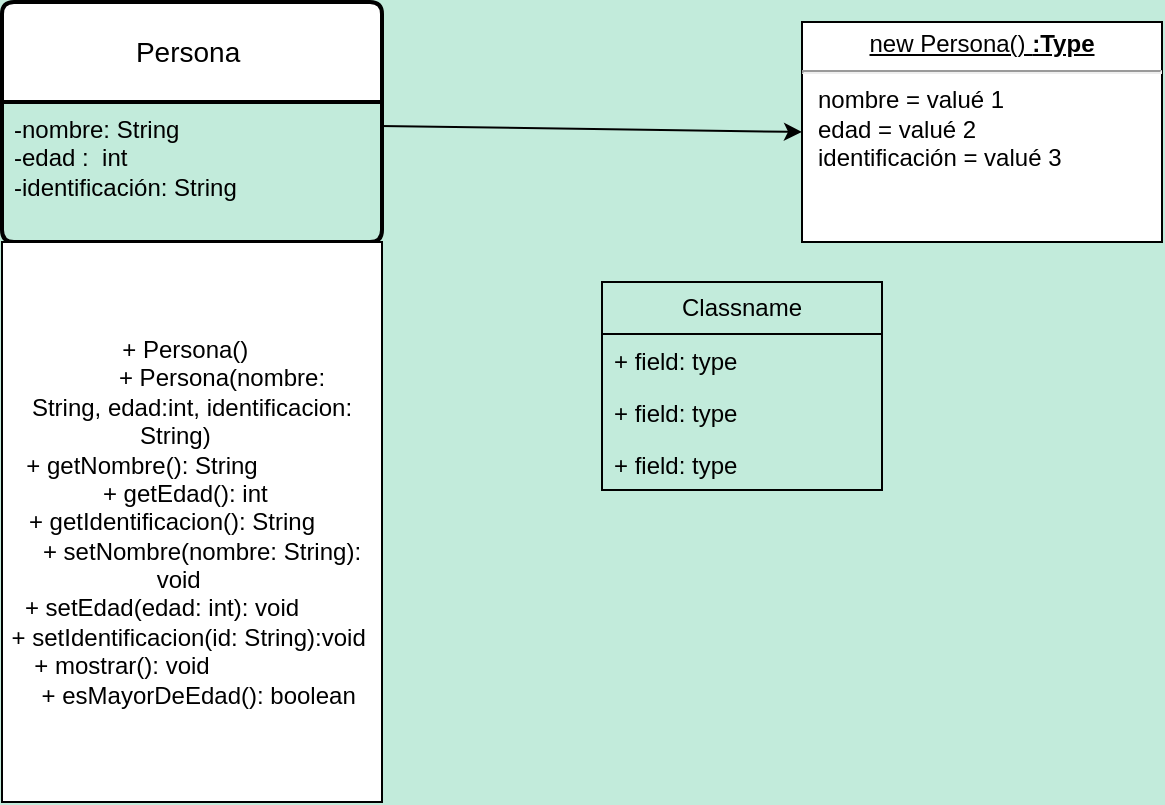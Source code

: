 <mxfile version="21.6.8" type="github">
  <diagram name="Página-1" id="QSpxqb6vJAyZnymsFnRN">
    <mxGraphModel dx="880" dy="446" grid="1" gridSize="10" guides="1" tooltips="1" connect="1" arrows="1" fold="1" page="1" pageScale="1" pageWidth="827" pageHeight="1169" background="#c2ebdb" math="0" shadow="0">
      <root>
        <mxCell id="0" />
        <mxCell id="1" parent="0" />
        <mxCell id="uqRQsHcqRSU1Agh_CppQ-11" value="Persona&amp;nbsp;" style="swimlane;childLayout=stackLayout;horizontal=1;startSize=50;horizontalStack=0;rounded=1;fontSize=14;fontStyle=0;strokeWidth=2;resizeParent=0;resizeLast=1;shadow=0;dashed=0;align=center;arcSize=4;whiteSpace=wrap;html=1;" vertex="1" parent="1">
          <mxGeometry x="40" y="320" width="190" height="120" as="geometry" />
        </mxCell>
        <mxCell id="uqRQsHcqRSU1Agh_CppQ-12" value="-nombre:&amp;nbsp;String&lt;br style=&quot;--tw-border-spacing-x: 0; --tw-border-spacing-y: 0; --tw-translate-x: 0; --tw-translate-y: 0; --tw-rotate: 0; --tw-skew-x: 0; --tw-skew-y: 0; --tw-scale-x: 1; --tw-scale-y: 1; --tw-pan-x: ; --tw-pan-y: ; --tw-pinch-zoom: ; --tw-scroll-snap-strictness: proximity; --tw-ordinal: ; --tw-slashed-zero: ; --tw-numeric-figure: ; --tw-numeric-spacing: ; --tw-numeric-fraction: ; --tw-ring-inset: ; --tw-ring-offset-width: 0px; --tw-ring-offset-color: #fff; --tw-ring-color: rgb(59 130 246 / .5); --tw-ring-offset-shadow: 0 0 #0000; --tw-ring-shadow: 0 0 #0000; --tw-shadow: 0 0 #0000; --tw-shadow-colored: 0 0 #0000; --tw-blur: ; --tw-brightness: ; --tw-contrast: ; --tw-grayscale: ; --tw-hue-rotate: ; --tw-invert: ; --tw-saturate: ; --tw-sepia: ; --tw-drop-shadow: ; --tw-backdrop-blur: ; --tw-backdrop-brightness: ; --tw-backdrop-contrast: ; --tw-backdrop-grayscale: ; --tw-backdrop-hue-rotate: ; --tw-backdrop-invert: ; --tw-backdrop-opacity: ; --tw-backdrop-saturate: ; --tw-backdrop-sepia: ; border-color: var(--border-color); text-align: center;&quot;&gt;&lt;span style=&quot;text-align: center;&quot;&gt;-edad :&amp;nbsp; int&lt;/span&gt;&lt;br style=&quot;--tw-border-spacing-x: 0; --tw-border-spacing-y: 0; --tw-translate-x: 0; --tw-translate-y: 0; --tw-rotate: 0; --tw-skew-x: 0; --tw-skew-y: 0; --tw-scale-x: 1; --tw-scale-y: 1; --tw-pan-x: ; --tw-pan-y: ; --tw-pinch-zoom: ; --tw-scroll-snap-strictness: proximity; --tw-ordinal: ; --tw-slashed-zero: ; --tw-numeric-figure: ; --tw-numeric-spacing: ; --tw-numeric-fraction: ; --tw-ring-inset: ; --tw-ring-offset-width: 0px; --tw-ring-offset-color: #fff; --tw-ring-color: rgb(59 130 246 / .5); --tw-ring-offset-shadow: 0 0 #0000; --tw-ring-shadow: 0 0 #0000; --tw-shadow: 0 0 #0000; --tw-shadow-colored: 0 0 #0000; --tw-blur: ; --tw-brightness: ; --tw-contrast: ; --tw-grayscale: ; --tw-hue-rotate: ; --tw-invert: ; --tw-saturate: ; --tw-sepia: ; --tw-drop-shadow: ; --tw-backdrop-blur: ; --tw-backdrop-brightness: ; --tw-backdrop-contrast: ; --tw-backdrop-grayscale: ; --tw-backdrop-hue-rotate: ; --tw-backdrop-invert: ; --tw-backdrop-opacity: ; --tw-backdrop-saturate: ; --tw-backdrop-sepia: ; border-color: var(--border-color); text-align: center;&quot;&gt;&lt;span style=&quot;text-align: center;&quot;&gt;-identificación:&amp;nbsp;String&lt;/span&gt;" style="align=left;strokeColor=none;fillColor=none;spacingLeft=4;fontSize=12;verticalAlign=top;resizable=0;rotatable=0;part=1;html=1;" vertex="1" parent="uqRQsHcqRSU1Agh_CppQ-11">
          <mxGeometry y="50" width="190" height="70" as="geometry" />
        </mxCell>
        <UserObject label="&lt;div&gt;+ Persona()&amp;nbsp;&amp;nbsp;&lt;/div&gt;&lt;div&gt;&amp;nbsp; &amp;nbsp; &amp;nbsp; &amp;nbsp; &amp;nbsp;&lt;span style=&quot;background-color: initial;&quot;&gt;+ Persona(nombre: String,&amp;nbsp;&lt;/span&gt;&lt;span style=&quot;background-color: initial;&quot;&gt;edad:int,&amp;nbsp;&lt;/span&gt;&lt;span style=&quot;background-color: initial;&quot;&gt;identificacion: String)&amp;nbsp; &amp;nbsp; &amp;nbsp;&lt;/span&gt;&lt;/div&gt;&lt;div&gt;&lt;span style=&quot;background-color: initial;&quot;&gt;+ getNombre(): String&amp;nbsp; &amp;nbsp; &amp;nbsp; &amp;nbsp; &amp;nbsp; &amp;nbsp; &amp;nbsp; &amp;nbsp;&lt;/span&gt;&lt;/div&gt;&lt;div&gt;&lt;span style=&quot;background-color: initial;&quot;&gt;+ getEdad(): int&amp;nbsp;&amp;nbsp;&lt;/span&gt;&lt;/div&gt;&lt;div&gt;&lt;span style=&quot;background-color: initial;&quot;&gt;&amp;nbsp;&lt;/span&gt;&lt;span style=&quot;background-color: initial;&quot;&gt;+ getIdentificacion(): String&amp;nbsp; &amp;nbsp; &amp;nbsp; &amp;nbsp;&lt;/span&gt;&lt;/div&gt;&lt;div&gt;&lt;span style=&quot;background-color: initial;&quot;&gt;&amp;nbsp;&amp;nbsp;&amp;nbsp;&lt;/span&gt;&lt;span style=&quot;background-color: initial;&quot;&gt;+ setNombre(nombre: String): void&amp;nbsp; &amp;nbsp;&amp;nbsp;&lt;/span&gt;&lt;/div&gt;&lt;div&gt;&lt;span style=&quot;background-color: initial;&quot;&gt;&amp;nbsp;&amp;nbsp;&lt;/span&gt;&lt;span style=&quot;background-color: initial;&quot;&gt;&amp;nbsp;+ setEdad(edad: int): void&amp;nbsp; &amp;nbsp; &amp;nbsp; &amp;nbsp; &amp;nbsp; &amp;nbsp;&lt;/span&gt;&lt;span style=&quot;background-color: initial;&quot;&gt;&amp;nbsp; &amp;nbsp;+ setIdentificacion(id: String):void&amp;nbsp;&amp;nbsp;&lt;/span&gt;&lt;/div&gt;&lt;div&gt;&lt;span style=&quot;background-color: initial;&quot;&gt;&amp;nbsp;+ mostrar(): void&amp;nbsp; &amp;nbsp; &amp;nbsp; &amp;nbsp; &amp;nbsp; &amp;nbsp; &amp;nbsp; &amp;nbsp; &amp;nbsp; &amp;nbsp; &amp;nbsp;&amp;nbsp;&lt;/span&gt;&lt;/div&gt;&lt;div&gt;&amp;nbsp; &amp;nbsp;+ esMayorDeEdad(): boolean&amp;nbsp;&lt;/div&gt;" treeRoot="1" id="uqRQsHcqRSU1Agh_CppQ-17">
          <mxCell style="whiteSpace=wrap;html=1;align=center;treeFolding=1;treeMoving=1;newEdgeStyle={&quot;edgeStyle&quot;:&quot;elbowEdgeStyle&quot;,&quot;startArrow&quot;:&quot;none&quot;,&quot;endArrow&quot;:&quot;none&quot;};" vertex="1" parent="1">
            <mxGeometry x="40" y="440" width="190" height="280" as="geometry" />
          </mxCell>
        </UserObject>
        <mxCell id="uqRQsHcqRSU1Agh_CppQ-24" value="&lt;p style=&quot;margin:0px;margin-top:4px;text-align:center;text-decoration:underline;&quot;&gt;new Persona()&amp;nbsp;&lt;b&gt;:Type&lt;/b&gt;&lt;/p&gt;&lt;hr&gt;&lt;p style=&quot;margin:0px;margin-left:8px;&quot;&gt;nombre = valué 1&lt;br&gt;edad = valué 2&lt;br&gt;identificación = valué 3&lt;/p&gt;" style="verticalAlign=top;align=left;overflow=fill;fontSize=12;fontFamily=Helvetica;html=1;whiteSpace=wrap;" vertex="1" parent="1">
          <mxGeometry x="440" y="330" width="180" height="110" as="geometry" />
        </mxCell>
        <mxCell id="uqRQsHcqRSU1Agh_CppQ-26" style="edgeStyle=none;rounded=0;orthogonalLoop=1;jettySize=auto;html=1;exitX=0.995;exitY=0.171;exitDx=0;exitDy=0;entryX=0;entryY=0.5;entryDx=0;entryDy=0;exitPerimeter=0;" edge="1" parent="1" source="uqRQsHcqRSU1Agh_CppQ-12" target="uqRQsHcqRSU1Agh_CppQ-24">
          <mxGeometry relative="1" as="geometry" />
        </mxCell>
        <mxCell id="uqRQsHcqRSU1Agh_CppQ-31" value="Classname" style="swimlane;fontStyle=0;childLayout=stackLayout;horizontal=1;startSize=26;fillColor=none;horizontalStack=0;resizeParent=1;resizeParentMax=0;resizeLast=0;collapsible=1;marginBottom=0;whiteSpace=wrap;html=1;" vertex="1" parent="1">
          <mxGeometry x="340" y="460" width="140" height="104" as="geometry" />
        </mxCell>
        <mxCell id="uqRQsHcqRSU1Agh_CppQ-32" value="+ field: type" style="text;strokeColor=none;fillColor=none;align=left;verticalAlign=top;spacingLeft=4;spacingRight=4;overflow=hidden;rotatable=0;points=[[0,0.5],[1,0.5]];portConstraint=eastwest;whiteSpace=wrap;html=1;" vertex="1" parent="uqRQsHcqRSU1Agh_CppQ-31">
          <mxGeometry y="26" width="140" height="26" as="geometry" />
        </mxCell>
        <mxCell id="uqRQsHcqRSU1Agh_CppQ-33" value="+ field: type" style="text;strokeColor=none;fillColor=none;align=left;verticalAlign=top;spacingLeft=4;spacingRight=4;overflow=hidden;rotatable=0;points=[[0,0.5],[1,0.5]];portConstraint=eastwest;whiteSpace=wrap;html=1;" vertex="1" parent="uqRQsHcqRSU1Agh_CppQ-31">
          <mxGeometry y="52" width="140" height="26" as="geometry" />
        </mxCell>
        <mxCell id="uqRQsHcqRSU1Agh_CppQ-34" value="+ field: type" style="text;strokeColor=none;fillColor=none;align=left;verticalAlign=top;spacingLeft=4;spacingRight=4;overflow=hidden;rotatable=0;points=[[0,0.5],[1,0.5]];portConstraint=eastwest;whiteSpace=wrap;html=1;" vertex="1" parent="uqRQsHcqRSU1Agh_CppQ-31">
          <mxGeometry y="78" width="140" height="26" as="geometry" />
        </mxCell>
      </root>
    </mxGraphModel>
  </diagram>
</mxfile>
